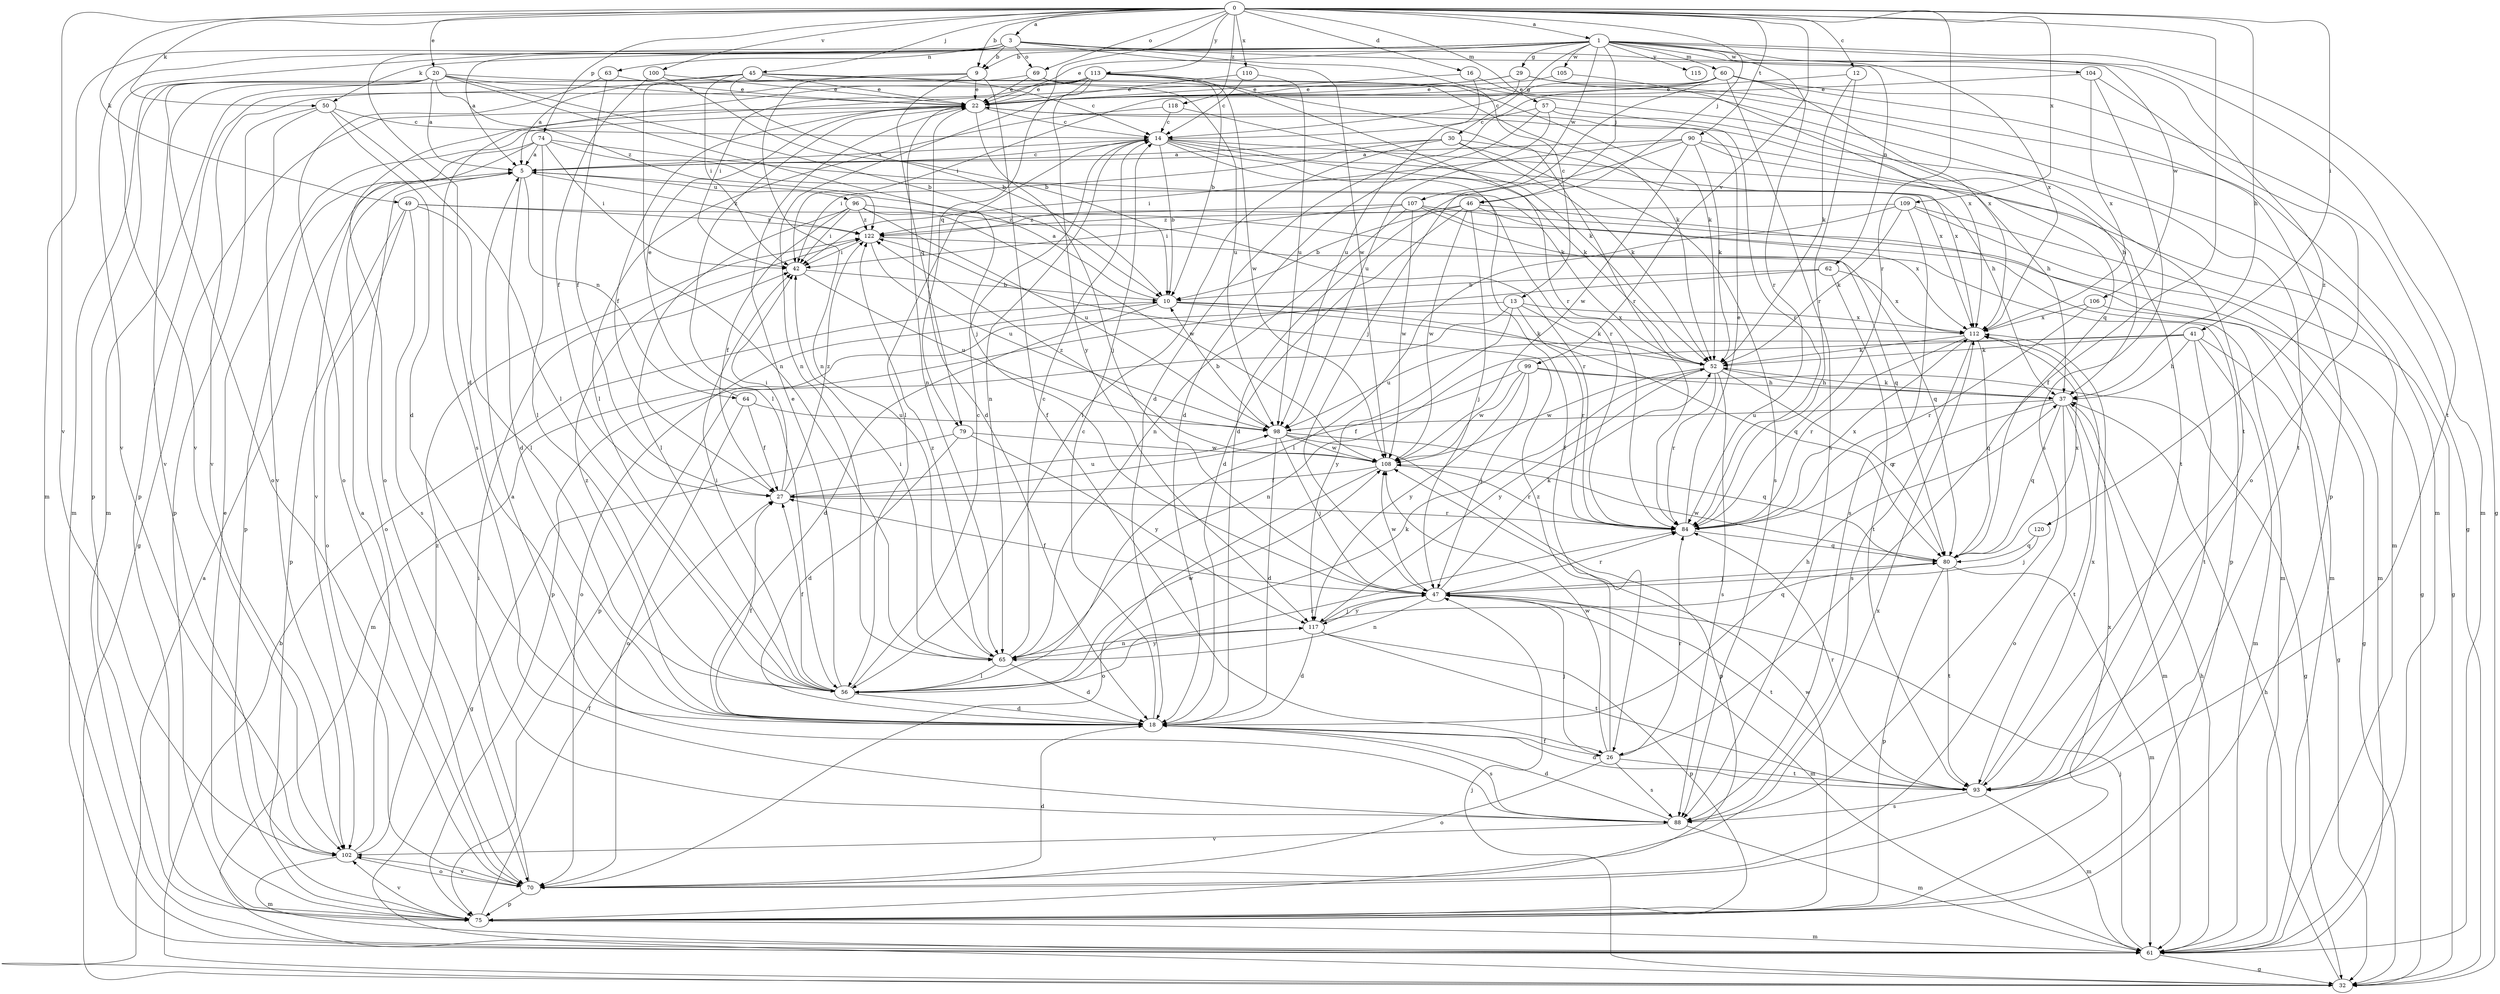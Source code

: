 strict digraph  {
0;
1;
3;
5;
9;
10;
12;
13;
14;
16;
18;
20;
22;
26;
27;
29;
30;
32;
37;
41;
42;
45;
46;
47;
49;
50;
52;
56;
57;
60;
61;
62;
63;
64;
65;
69;
70;
74;
75;
79;
80;
84;
88;
90;
93;
96;
98;
99;
100;
102;
104;
105;
106;
107;
108;
109;
110;
112;
113;
115;
117;
118;
120;
122;
0 -> 1  [label=a];
0 -> 3  [label=a];
0 -> 9  [label=b];
0 -> 12  [label=c];
0 -> 16  [label=d];
0 -> 20  [label=e];
0 -> 26  [label=f];
0 -> 37  [label=h];
0 -> 41  [label=i];
0 -> 45  [label=j];
0 -> 46  [label=j];
0 -> 49  [label=k];
0 -> 50  [label=k];
0 -> 57  [label=m];
0 -> 69  [label=o];
0 -> 74  [label=p];
0 -> 79  [label=q];
0 -> 84  [label=r];
0 -> 90  [label=t];
0 -> 99  [label=v];
0 -> 100  [label=v];
0 -> 102  [label=v];
0 -> 109  [label=x];
0 -> 110  [label=x];
0 -> 113  [label=y];
0 -> 118  [label=z];
1 -> 9  [label=b];
1 -> 22  [label=e];
1 -> 29  [label=g];
1 -> 30  [label=g];
1 -> 32  [label=g];
1 -> 46  [label=j];
1 -> 50  [label=k];
1 -> 60  [label=m];
1 -> 84  [label=r];
1 -> 93  [label=t];
1 -> 102  [label=v];
1 -> 104  [label=w];
1 -> 105  [label=w];
1 -> 106  [label=w];
1 -> 107  [label=w];
1 -> 115  [label=y];
1 -> 120  [label=z];
3 -> 5  [label=a];
3 -> 9  [label=b];
3 -> 13  [label=c];
3 -> 18  [label=d];
3 -> 61  [label=m];
3 -> 62  [label=n];
3 -> 63  [label=n];
3 -> 69  [label=o];
3 -> 102  [label=v];
3 -> 108  [label=w];
3 -> 112  [label=x];
5 -> 14  [label=c];
5 -> 18  [label=d];
5 -> 64  [label=n];
5 -> 70  [label=o];
5 -> 96  [label=u];
5 -> 122  [label=z];
9 -> 22  [label=e];
9 -> 26  [label=f];
9 -> 65  [label=n];
9 -> 75  [label=p];
9 -> 79  [label=q];
10 -> 5  [label=a];
10 -> 18  [label=d];
10 -> 52  [label=k];
10 -> 70  [label=o];
10 -> 80  [label=q];
10 -> 112  [label=x];
12 -> 22  [label=e];
12 -> 52  [label=k];
12 -> 84  [label=r];
13 -> 52  [label=k];
13 -> 61  [label=m];
13 -> 75  [label=p];
13 -> 84  [label=r];
13 -> 112  [label=x];
13 -> 117  [label=y];
14 -> 5  [label=a];
14 -> 10  [label=b];
14 -> 26  [label=f];
14 -> 37  [label=h];
14 -> 52  [label=k];
14 -> 56  [label=l];
14 -> 61  [label=m];
14 -> 65  [label=n];
14 -> 112  [label=x];
16 -> 22  [label=e];
16 -> 93  [label=t];
16 -> 98  [label=u];
18 -> 14  [label=c];
18 -> 26  [label=f];
18 -> 27  [label=f];
18 -> 37  [label=h];
18 -> 88  [label=s];
18 -> 122  [label=z];
20 -> 5  [label=a];
20 -> 10  [label=b];
20 -> 22  [label=e];
20 -> 47  [label=j];
20 -> 52  [label=k];
20 -> 61  [label=m];
20 -> 70  [label=o];
20 -> 75  [label=p];
20 -> 102  [label=v];
20 -> 122  [label=z];
22 -> 14  [label=c];
22 -> 18  [label=d];
22 -> 27  [label=f];
22 -> 32  [label=g];
22 -> 37  [label=h];
22 -> 47  [label=j];
22 -> 56  [label=l];
22 -> 65  [label=n];
26 -> 47  [label=j];
26 -> 70  [label=o];
26 -> 84  [label=r];
26 -> 88  [label=s];
26 -> 93  [label=t];
26 -> 108  [label=w];
26 -> 122  [label=z];
27 -> 42  [label=i];
27 -> 84  [label=r];
27 -> 98  [label=u];
27 -> 122  [label=z];
29 -> 14  [label=c];
29 -> 22  [label=e];
29 -> 32  [label=g];
29 -> 61  [label=m];
29 -> 70  [label=o];
30 -> 5  [label=a];
30 -> 42  [label=i];
30 -> 52  [label=k];
30 -> 56  [label=l];
30 -> 88  [label=s];
30 -> 112  [label=x];
32 -> 5  [label=a];
32 -> 10  [label=b];
32 -> 37  [label=h];
32 -> 47  [label=j];
37 -> 52  [label=k];
37 -> 61  [label=m];
37 -> 70  [label=o];
37 -> 80  [label=q];
37 -> 84  [label=r];
37 -> 93  [label=t];
37 -> 98  [label=u];
41 -> 32  [label=g];
41 -> 37  [label=h];
41 -> 52  [label=k];
41 -> 61  [label=m];
41 -> 65  [label=n];
41 -> 93  [label=t];
41 -> 98  [label=u];
42 -> 10  [label=b];
42 -> 98  [label=u];
45 -> 10  [label=b];
45 -> 14  [label=c];
45 -> 22  [label=e];
45 -> 42  [label=i];
45 -> 61  [label=m];
45 -> 65  [label=n];
45 -> 84  [label=r];
46 -> 10  [label=b];
46 -> 18  [label=d];
46 -> 47  [label=j];
46 -> 61  [label=m];
46 -> 108  [label=w];
46 -> 112  [label=x];
46 -> 122  [label=z];
47 -> 27  [label=f];
47 -> 52  [label=k];
47 -> 61  [label=m];
47 -> 65  [label=n];
47 -> 84  [label=r];
47 -> 93  [label=t];
47 -> 108  [label=w];
47 -> 117  [label=y];
49 -> 56  [label=l];
49 -> 70  [label=o];
49 -> 75  [label=p];
49 -> 80  [label=q];
49 -> 88  [label=s];
49 -> 122  [label=z];
50 -> 14  [label=c];
50 -> 18  [label=d];
50 -> 56  [label=l];
50 -> 75  [label=p];
50 -> 102  [label=v];
52 -> 37  [label=h];
52 -> 80  [label=q];
52 -> 84  [label=r];
52 -> 88  [label=s];
52 -> 108  [label=w];
52 -> 117  [label=y];
56 -> 14  [label=c];
56 -> 18  [label=d];
56 -> 22  [label=e];
56 -> 27  [label=f];
56 -> 42  [label=i];
56 -> 52  [label=k];
56 -> 84  [label=r];
56 -> 108  [label=w];
57 -> 14  [label=c];
57 -> 18  [label=d];
57 -> 84  [label=r];
57 -> 93  [label=t];
57 -> 98  [label=u];
60 -> 18  [label=d];
60 -> 22  [label=e];
60 -> 42  [label=i];
60 -> 47  [label=j];
60 -> 61  [label=m];
60 -> 75  [label=p];
60 -> 88  [label=s];
60 -> 112  [label=x];
61 -> 32  [label=g];
61 -> 37  [label=h];
61 -> 47  [label=j];
62 -> 10  [label=b];
62 -> 75  [label=p];
62 -> 93  [label=t];
62 -> 112  [label=x];
63 -> 22  [label=e];
63 -> 27  [label=f];
63 -> 70  [label=o];
64 -> 22  [label=e];
64 -> 27  [label=f];
64 -> 70  [label=o];
64 -> 98  [label=u];
65 -> 14  [label=c];
65 -> 18  [label=d];
65 -> 42  [label=i];
65 -> 56  [label=l];
65 -> 117  [label=y];
65 -> 122  [label=z];
69 -> 5  [label=a];
69 -> 22  [label=e];
69 -> 80  [label=q];
69 -> 98  [label=u];
70 -> 18  [label=d];
70 -> 42  [label=i];
70 -> 75  [label=p];
70 -> 102  [label=v];
70 -> 112  [label=x];
74 -> 5  [label=a];
74 -> 42  [label=i];
74 -> 52  [label=k];
74 -> 56  [label=l];
74 -> 75  [label=p];
74 -> 84  [label=r];
74 -> 102  [label=v];
75 -> 22  [label=e];
75 -> 27  [label=f];
75 -> 61  [label=m];
75 -> 102  [label=v];
75 -> 108  [label=w];
75 -> 112  [label=x];
79 -> 18  [label=d];
79 -> 32  [label=g];
79 -> 108  [label=w];
79 -> 117  [label=y];
80 -> 47  [label=j];
80 -> 61  [label=m];
80 -> 75  [label=p];
80 -> 93  [label=t];
80 -> 108  [label=w];
80 -> 112  [label=x];
84 -> 22  [label=e];
84 -> 80  [label=q];
84 -> 112  [label=x];
88 -> 5  [label=a];
88 -> 18  [label=d];
88 -> 61  [label=m];
88 -> 102  [label=v];
90 -> 5  [label=a];
90 -> 18  [label=d];
90 -> 37  [label=h];
90 -> 42  [label=i];
90 -> 52  [label=k];
90 -> 93  [label=t];
90 -> 108  [label=w];
93 -> 18  [label=d];
93 -> 61  [label=m];
93 -> 84  [label=r];
93 -> 88  [label=s];
93 -> 112  [label=x];
96 -> 27  [label=f];
96 -> 42  [label=i];
96 -> 56  [label=l];
96 -> 84  [label=r];
96 -> 98  [label=u];
96 -> 108  [label=w];
96 -> 122  [label=z];
98 -> 10  [label=b];
98 -> 18  [label=d];
98 -> 47  [label=j];
98 -> 75  [label=p];
98 -> 80  [label=q];
98 -> 108  [label=w];
99 -> 27  [label=f];
99 -> 32  [label=g];
99 -> 37  [label=h];
99 -> 47  [label=j];
99 -> 108  [label=w];
99 -> 117  [label=y];
100 -> 10  [label=b];
100 -> 22  [label=e];
100 -> 27  [label=f];
102 -> 5  [label=a];
102 -> 61  [label=m];
102 -> 70  [label=o];
102 -> 122  [label=z];
104 -> 22  [label=e];
104 -> 70  [label=o];
104 -> 88  [label=s];
104 -> 112  [label=x];
105 -> 22  [label=e];
105 -> 112  [label=x];
106 -> 32  [label=g];
106 -> 84  [label=r];
106 -> 112  [label=x];
107 -> 32  [label=g];
107 -> 42  [label=i];
107 -> 61  [label=m];
107 -> 65  [label=n];
107 -> 75  [label=p];
107 -> 108  [label=w];
107 -> 122  [label=z];
108 -> 27  [label=f];
108 -> 70  [label=o];
108 -> 84  [label=r];
108 -> 122  [label=z];
109 -> 32  [label=g];
109 -> 52  [label=k];
109 -> 56  [label=l];
109 -> 61  [label=m];
109 -> 88  [label=s];
109 -> 122  [label=z];
110 -> 14  [label=c];
110 -> 22  [label=e];
110 -> 98  [label=u];
112 -> 52  [label=k];
112 -> 80  [label=q];
112 -> 84  [label=r];
112 -> 88  [label=s];
113 -> 10  [label=b];
113 -> 22  [label=e];
113 -> 42  [label=i];
113 -> 52  [label=k];
113 -> 65  [label=n];
113 -> 84  [label=r];
113 -> 88  [label=s];
113 -> 102  [label=v];
113 -> 108  [label=w];
113 -> 117  [label=y];
117 -> 18  [label=d];
117 -> 47  [label=j];
117 -> 65  [label=n];
117 -> 75  [label=p];
117 -> 80  [label=q];
117 -> 93  [label=t];
118 -> 14  [label=c];
118 -> 52  [label=k];
118 -> 56  [label=l];
120 -> 47  [label=j];
120 -> 80  [label=q];
122 -> 42  [label=i];
122 -> 80  [label=q];
122 -> 98  [label=u];
}
